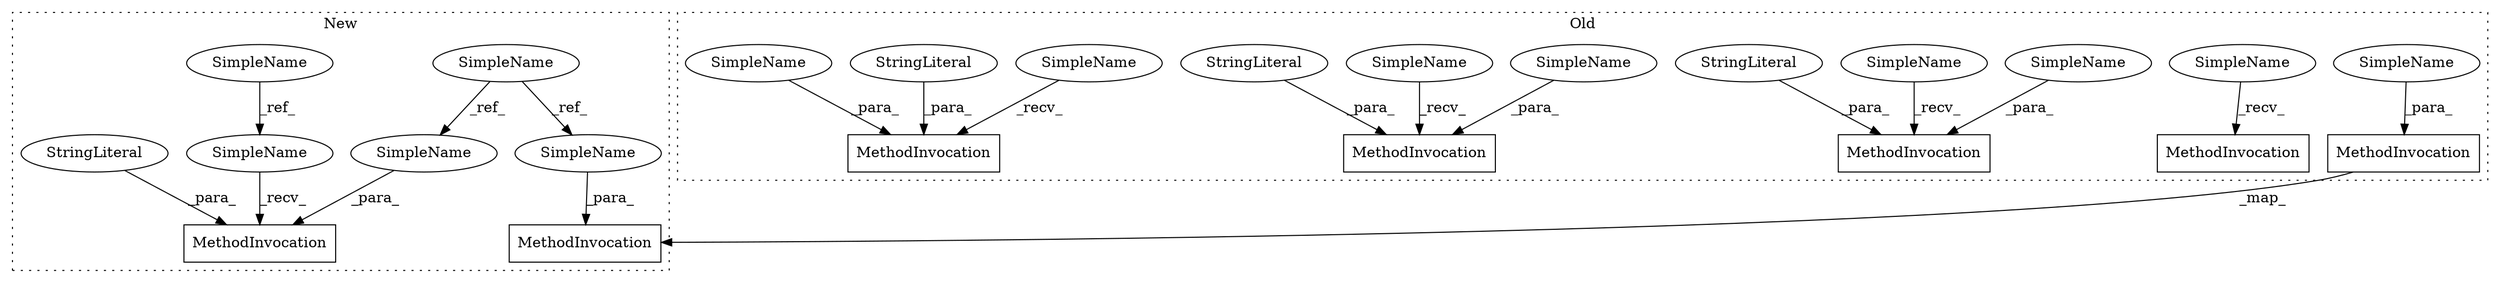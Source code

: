 digraph G {
subgraph cluster0 {
2 [label="MethodInvocation" a="32" s="13359" l="9" shape="box"];
4 [label="MethodInvocation" a="32" s="13226,13261" l="14,1" shape="box"];
5 [label="MethodInvocation" a="32" s="13305,13320" l="7,1" shape="box"];
6 [label="MethodInvocation" a="32" s="13274,13292" l="7,1" shape="box"];
7 [label="MethodInvocation" a="32" s="13333,13346" l="7,1" shape="box"];
9 [label="SimpleName" a="42" s="13343" l="3" shape="ellipse"];
10 [label="SimpleName" a="42" s="13301" l="3" shape="ellipse"];
11 [label="SimpleName" a="42" s="13240" l="3" shape="ellipse"];
12 [label="SimpleName" a="42" s="13270" l="3" shape="ellipse"];
14 [label="SimpleName" a="42" s="13355" l="3" shape="ellipse"];
15 [label="SimpleName" a="42" s="13329" l="3" shape="ellipse"];
19 [label="SimpleName" a="42" s="13316" l="4" shape="ellipse"];
20 [label="SimpleName" a="42" s="13285" l="7" shape="ellipse"];
21 [label="StringLiteral" a="45" s="13281" l="3" shape="ellipse"];
23 [label="StringLiteral" a="45" s="13340" l="2" shape="ellipse"];
24 [label="StringLiteral" a="45" s="13312" l="3" shape="ellipse"];
label = "Old";
style="dotted";
}
subgraph cluster1 {
1 [label="MethodInvocation" a="32" s="13309,13333" l="8,1" shape="box"];
3 [label="MethodInvocation" a="32" s="13258,13296" l="14,1" shape="box"];
8 [label="SimpleName" a="42" s="13305" l="3" shape="ellipse"];
13 [label="SimpleName" a="42" s="13272" l="6" shape="ellipse"];
16 [label="SimpleName" a="42" s="13233" l="6" shape="ellipse"];
17 [label="SimpleName" a="42" s="9269" l="3" shape="ellipse"];
18 [label="SimpleName" a="42" s="13327" l="6" shape="ellipse"];
22 [label="StringLiteral" a="45" s="13317" l="9" shape="ellipse"];
label = "New";
style="dotted";
}
4 -> 3 [label="_map_"];
8 -> 1 [label="_recv_"];
9 -> 7 [label="_para_"];
10 -> 5 [label="_recv_"];
11 -> 4 [label="_para_"];
12 -> 6 [label="_recv_"];
13 -> 3 [label="_para_"];
14 -> 2 [label="_recv_"];
15 -> 7 [label="_recv_"];
16 -> 13 [label="_ref_"];
16 -> 18 [label="_ref_"];
17 -> 8 [label="_ref_"];
18 -> 1 [label="_para_"];
19 -> 5 [label="_para_"];
20 -> 6 [label="_para_"];
21 -> 6 [label="_para_"];
22 -> 1 [label="_para_"];
23 -> 7 [label="_para_"];
24 -> 5 [label="_para_"];
}
